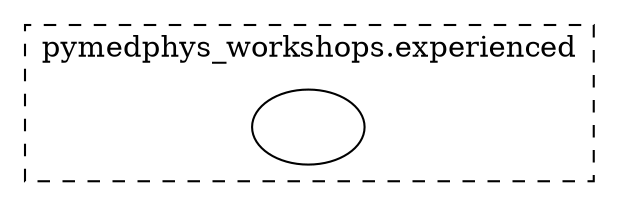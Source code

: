 
                strict digraph  {
                    subgraph cluster_0 {
                        "";
                        label = "pymedphys_workshops.experienced";
                        style = dashed;
                    }
                }
            